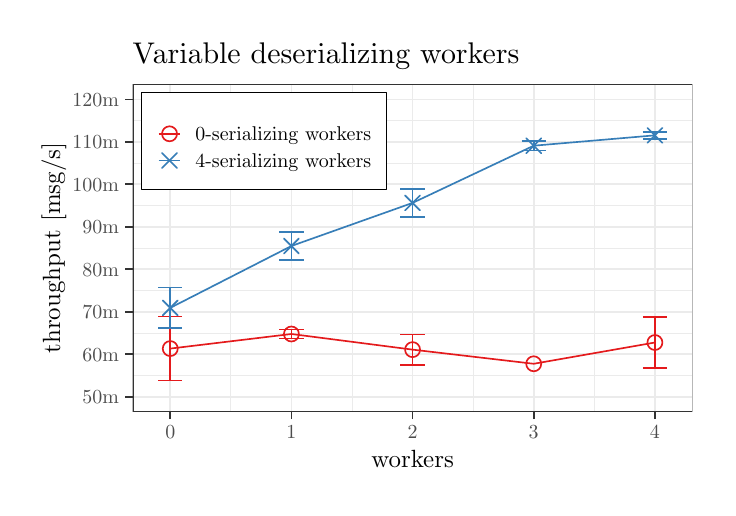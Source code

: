 % Created by tikzDevice version 0.12.3 on 2019-11-28 18:34:33
% !TEX encoding = UTF-8 Unicode
\begin{tikzpicture}[x=1pt,y=1pt]
\definecolor{fillColor}{RGB}{255,255,255}
\path[use as bounding box,fill=fillColor,fill opacity=0.00] (0,0) rectangle (245.72,166.22);
\begin{scope}
\path[clip] (  0.00,  0.00) rectangle (245.72,166.22);
\definecolor{drawColor}{RGB}{255,255,255}
\definecolor{fillColor}{RGB}{255,255,255}

\path[draw=drawColor,line width= 0.6pt,line join=round,line cap=round,fill=fillColor] (  0.00,  0.00) rectangle (245.72,166.22);
\end{scope}
\begin{scope}
\path[clip] ( 37.94, 27.51) rectangle (240.22,145.68);
\definecolor{fillColor}{RGB}{255,255,255}

\path[fill=fillColor] ( 37.94, 27.51) rectangle (240.22,145.68);
\definecolor{drawColor}{gray}{0.92}

\path[draw=drawColor,line width= 0.3pt,line join=round] ( 37.94, 40.55) --
	(240.22, 40.55);

\path[draw=drawColor,line width= 0.3pt,line join=round] ( 37.94, 55.90) --
	(240.22, 55.90);

\path[draw=drawColor,line width= 0.3pt,line join=round] ( 37.94, 71.25) --
	(240.22, 71.25);

\path[draw=drawColor,line width= 0.3pt,line join=round] ( 37.94, 86.59) --
	(240.22, 86.59);

\path[draw=drawColor,line width= 0.3pt,line join=round] ( 37.94,101.94) --
	(240.22,101.94);

\path[draw=drawColor,line width= 0.3pt,line join=round] ( 37.94,117.29) --
	(240.22,117.29);

\path[draw=drawColor,line width= 0.3pt,line join=round] ( 37.94,132.64) --
	(240.22,132.64);

\path[draw=drawColor,line width= 0.3pt,line join=round] ( 73.41, 27.51) --
	( 73.41,145.68);

\path[draw=drawColor,line width= 0.3pt,line join=round] (117.19, 27.51) --
	(117.19,145.68);

\path[draw=drawColor,line width= 0.3pt,line join=round] (160.97, 27.51) --
	(160.97,145.68);

\path[draw=drawColor,line width= 0.3pt,line join=round] (204.75, 27.51) --
	(204.75,145.68);

\path[draw=drawColor,line width= 0.6pt,line join=round] ( 37.94, 32.88) --
	(240.22, 32.88);

\path[draw=drawColor,line width= 0.6pt,line join=round] ( 37.94, 48.23) --
	(240.22, 48.23);

\path[draw=drawColor,line width= 0.6pt,line join=round] ( 37.94, 63.57) --
	(240.22, 63.57);

\path[draw=drawColor,line width= 0.6pt,line join=round] ( 37.94, 78.92) --
	(240.22, 78.92);

\path[draw=drawColor,line width= 0.6pt,line join=round] ( 37.94, 94.27) --
	(240.22, 94.27);

\path[draw=drawColor,line width= 0.6pt,line join=round] ( 37.94,109.62) --
	(240.22,109.62);

\path[draw=drawColor,line width= 0.6pt,line join=round] ( 37.94,124.96) --
	(240.22,124.96);

\path[draw=drawColor,line width= 0.6pt,line join=round] ( 37.94,140.31) --
	(240.22,140.31);

\path[draw=drawColor,line width= 0.6pt,line join=round] ( 51.52, 27.51) --
	( 51.52,145.68);

\path[draw=drawColor,line width= 0.6pt,line join=round] ( 95.30, 27.51) --
	( 95.30,145.68);

\path[draw=drawColor,line width= 0.6pt,line join=round] (139.08, 27.51) --
	(139.08,145.68);

\path[draw=drawColor,line width= 0.6pt,line join=round] (182.86, 27.51) --
	(182.86,145.68);

\path[draw=drawColor,line width= 0.6pt,line join=round] (226.65, 27.51) --
	(226.65,145.68);
\definecolor{drawColor}{RGB}{228,26,28}

\path[draw=drawColor,line width= 0.6pt,line join=round] ( 51.52, 50.26) --
	( 95.30, 55.53) --
	(139.08, 49.88) --
	(182.86, 44.77) --
	(226.65, 52.45);
\definecolor{drawColor}{RGB}{55,126,184}

\path[draw=drawColor,line width= 0.6pt,line join=round] ( 51.52, 64.97) --
	( 95.30, 87.33) --
	(139.08,102.90) --
	(182.86,123.57) --
	(226.65,127.31);
\definecolor{drawColor}{RGB}{228,26,28}

\path[draw=drawColor,line width= 0.6pt,line join=round,line cap=round] ( 51.52, 50.26) circle (  2.71);

\path[draw=drawColor,line width= 0.6pt,line join=round,line cap=round] ( 95.30, 55.53) circle (  2.71);

\path[draw=drawColor,line width= 0.6pt,line join=round,line cap=round] (139.08, 49.88) circle (  2.71);

\path[draw=drawColor,line width= 0.6pt,line join=round,line cap=round] (182.86, 44.77) circle (  2.71);

\path[draw=drawColor,line width= 0.6pt,line join=round,line cap=round] (226.65, 52.45) circle (  2.71);
\definecolor{drawColor}{RGB}{55,126,184}

\path[draw=drawColor,line width= 0.6pt,line join=round,line cap=round] ( 48.81, 62.26) -- ( 54.23, 67.68);

\path[draw=drawColor,line width= 0.6pt,line join=round,line cap=round] ( 48.81, 67.68) -- ( 54.23, 62.26);

\path[draw=drawColor,line width= 0.6pt,line join=round,line cap=round] ( 92.59, 84.61) -- ( 98.01, 90.04);

\path[draw=drawColor,line width= 0.6pt,line join=round,line cap=round] ( 92.59, 90.04) -- ( 98.01, 84.61);

\path[draw=drawColor,line width= 0.6pt,line join=round,line cap=round] (136.37,100.19) -- (141.79,105.61);

\path[draw=drawColor,line width= 0.6pt,line join=round,line cap=round] (136.37,105.61) -- (141.79,100.19);

\path[draw=drawColor,line width= 0.6pt,line join=round,line cap=round] (180.15,120.86) -- (185.57,126.28);

\path[draw=drawColor,line width= 0.6pt,line join=round,line cap=round] (180.15,126.28) -- (185.57,120.86);

\path[draw=drawColor,line width= 0.6pt,line join=round,line cap=round] (223.93,124.60) -- (229.36,130.02);

\path[draw=drawColor,line width= 0.6pt,line join=round,line cap=round] (223.93,130.02) -- (229.36,124.60);
\definecolor{drawColor}{RGB}{228,26,28}

\path[draw=drawColor,line width= 0.6pt,line join=round] ( 47.14, 61.82) --
	( 55.89, 61.82);

\path[draw=drawColor,line width= 0.6pt,line join=round] ( 51.52, 61.82) --
	( 51.52, 38.69);

\path[draw=drawColor,line width= 0.6pt,line join=round] ( 47.14, 38.69) --
	( 55.89, 38.69);

\path[draw=drawColor,line width= 0.6pt,line join=round] ( 90.92, 57.21) --
	( 99.68, 57.21);

\path[draw=drawColor,line width= 0.6pt,line join=round] ( 95.30, 57.21) --
	( 95.30, 53.86);

\path[draw=drawColor,line width= 0.6pt,line join=round] ( 90.92, 53.86) --
	( 99.68, 53.86);

\path[draw=drawColor,line width= 0.6pt,line join=round] (134.70, 55.34) --
	(143.46, 55.34);

\path[draw=drawColor,line width= 0.6pt,line join=round] (139.08, 55.34) --
	(139.08, 44.42);

\path[draw=drawColor,line width= 0.6pt,line join=round] (134.70, 44.42) --
	(143.46, 44.42);

\path[draw=drawColor,line width= 0.6pt,line join=round] (222.27, 61.62) --
	(231.02, 61.62);

\path[draw=drawColor,line width= 0.6pt,line join=round] (226.65, 61.62) --
	(226.65, 43.28);

\path[draw=drawColor,line width= 0.6pt,line join=round] (222.27, 43.28) --
	(231.02, 43.28);
\definecolor{drawColor}{RGB}{55,126,184}

\path[draw=drawColor,line width= 0.6pt,line join=round] ( 47.14, 72.27) --
	( 55.89, 72.27);

\path[draw=drawColor,line width= 0.6pt,line join=round] ( 51.52, 72.27) --
	( 51.52, 57.67);

\path[draw=drawColor,line width= 0.6pt,line join=round] ( 47.14, 57.67) --
	( 55.89, 57.67);

\path[draw=drawColor,line width= 0.6pt,line join=round] ( 90.92, 92.39) --
	( 99.68, 92.39);

\path[draw=drawColor,line width= 0.6pt,line join=round] ( 95.30, 92.39) --
	( 95.30, 82.26);

\path[draw=drawColor,line width= 0.6pt,line join=round] ( 90.92, 82.26) --
	( 99.68, 82.26);

\path[draw=drawColor,line width= 0.6pt,line join=round] (134.70,108.04) --
	(143.46,108.04);

\path[draw=drawColor,line width= 0.6pt,line join=round] (139.08,108.04) --
	(139.08, 97.76);

\path[draw=drawColor,line width= 0.6pt,line join=round] (134.70, 97.76) --
	(143.46, 97.76);

\path[draw=drawColor,line width= 0.6pt,line join=round] (178.48,125.32) --
	(187.24,125.32);

\path[draw=drawColor,line width= 0.6pt,line join=round] (182.86,125.32) --
	(182.86,121.82);

\path[draw=drawColor,line width= 0.6pt,line join=round] (178.48,121.82) --
	(187.24,121.82);

\path[draw=drawColor,line width= 0.6pt,line join=round] (222.27,128.54) --
	(231.02,128.54);

\path[draw=drawColor,line width= 0.6pt,line join=round] (226.65,128.54) --
	(226.65,126.07);

\path[draw=drawColor,line width= 0.6pt,line join=round] (222.27,126.07) --
	(231.02,126.07);
\definecolor{drawColor}{gray}{0.20}

\path[draw=drawColor,line width= 0.6pt,line join=round,line cap=round] ( 37.94, 27.51) rectangle (240.22,145.68);
\end{scope}
\begin{scope}
\path[clip] (  0.00,  0.00) rectangle (245.72,166.22);
\definecolor{drawColor}{gray}{0.30}

\node[text=drawColor,anchor=base east,inner sep=0pt, outer sep=0pt, scale=  0.72] at ( 32.99, 30.40) {50m};

\node[text=drawColor,anchor=base east,inner sep=0pt, outer sep=0pt, scale=  0.72] at ( 32.99, 45.75) {60m};

\node[text=drawColor,anchor=base east,inner sep=0pt, outer sep=0pt, scale=  0.72] at ( 32.99, 61.09) {70m};

\node[text=drawColor,anchor=base east,inner sep=0pt, outer sep=0pt, scale=  0.72] at ( 32.99, 76.44) {80m};

\node[text=drawColor,anchor=base east,inner sep=0pt, outer sep=0pt, scale=  0.72] at ( 32.99, 91.79) {90m};

\node[text=drawColor,anchor=base east,inner sep=0pt, outer sep=0pt, scale=  0.72] at ( 32.99,107.14) {100m};

\node[text=drawColor,anchor=base east,inner sep=0pt, outer sep=0pt, scale=  0.72] at ( 32.99,122.48) {110m};

\node[text=drawColor,anchor=base east,inner sep=0pt, outer sep=0pt, scale=  0.72] at ( 32.99,137.83) {120m};
\end{scope}
\begin{scope}
\path[clip] (  0.00,  0.00) rectangle (245.72,166.22);
\definecolor{drawColor}{gray}{0.20}

\path[draw=drawColor,line width= 0.6pt,line join=round] ( 35.19, 32.88) --
	( 37.94, 32.88);

\path[draw=drawColor,line width= 0.6pt,line join=round] ( 35.19, 48.23) --
	( 37.94, 48.23);

\path[draw=drawColor,line width= 0.6pt,line join=round] ( 35.19, 63.57) --
	( 37.94, 63.57);

\path[draw=drawColor,line width= 0.6pt,line join=round] ( 35.19, 78.92) --
	( 37.94, 78.92);

\path[draw=drawColor,line width= 0.6pt,line join=round] ( 35.19, 94.27) --
	( 37.94, 94.27);

\path[draw=drawColor,line width= 0.6pt,line join=round] ( 35.19,109.62) --
	( 37.94,109.62);

\path[draw=drawColor,line width= 0.6pt,line join=round] ( 35.19,124.96) --
	( 37.94,124.96);

\path[draw=drawColor,line width= 0.6pt,line join=round] ( 35.19,140.31) --
	( 37.94,140.31);
\end{scope}
\begin{scope}
\path[clip] (  0.00,  0.00) rectangle (245.72,166.22);
\definecolor{drawColor}{gray}{0.20}

\path[draw=drawColor,line width= 0.6pt,line join=round] ( 51.52, 24.76) --
	( 51.52, 27.51);

\path[draw=drawColor,line width= 0.6pt,line join=round] ( 95.30, 24.76) --
	( 95.30, 27.51);

\path[draw=drawColor,line width= 0.6pt,line join=round] (139.08, 24.76) --
	(139.08, 27.51);

\path[draw=drawColor,line width= 0.6pt,line join=round] (182.86, 24.76) --
	(182.86, 27.51);

\path[draw=drawColor,line width= 0.6pt,line join=round] (226.65, 24.76) --
	(226.65, 27.51);
\end{scope}
\begin{scope}
\path[clip] (  0.00,  0.00) rectangle (245.72,166.22);
\definecolor{drawColor}{gray}{0.30}

\node[text=drawColor,anchor=base,inner sep=0pt, outer sep=0pt, scale=  0.72] at ( 51.52, 17.60) {0};

\node[text=drawColor,anchor=base,inner sep=0pt, outer sep=0pt, scale=  0.72] at ( 95.30, 17.60) {1};

\node[text=drawColor,anchor=base,inner sep=0pt, outer sep=0pt, scale=  0.72] at (139.08, 17.60) {2};

\node[text=drawColor,anchor=base,inner sep=0pt, outer sep=0pt, scale=  0.72] at (182.86, 17.60) {3};

\node[text=drawColor,anchor=base,inner sep=0pt, outer sep=0pt, scale=  0.72] at (226.65, 17.60) {4};
\end{scope}
\begin{scope}
\path[clip] (  0.00,  0.00) rectangle (245.72,166.22);
\definecolor{drawColor}{RGB}{0,0,0}

\node[text=drawColor,anchor=base,inner sep=0pt, outer sep=0pt, scale=  0.90] at (139.08,  7.25) {workers};
\end{scope}
\begin{scope}
\path[clip] (  0.00,  0.00) rectangle (245.72,166.22);
\definecolor{drawColor}{RGB}{0,0,0}

\node[text=drawColor,rotate= 90.00,anchor=base,inner sep=0pt, outer sep=0pt, scale=  0.90] at ( 11.70, 86.59) {throughput [msg/s]};
\end{scope}
\begin{scope}
\path[clip] (  0.00,  0.00) rectangle (245.72,166.22);
\definecolor{drawColor}{RGB}{0,0,0}
\definecolor{fillColor}{RGB}{255,255,255}

\path[draw=drawColor,line width= 0.3pt,line join=round,line cap=round,fill=fillColor] ( 40.94,107.91) rectangle (129.60,142.68);
\end{scope}
\begin{scope}
\path[clip] (  0.00,  0.00) rectangle (245.72,166.22);
\definecolor{fillColor}{RGB}{255,255,255}

\path[fill=fillColor] ( 46.44,123.05) rectangle ( 56.08,132.68);
\end{scope}
\begin{scope}
\path[clip] (  0.00,  0.00) rectangle (245.72,166.22);
\definecolor{drawColor}{RGB}{228,26,28}

\path[draw=drawColor,line width= 0.6pt,line join=round] ( 47.41,127.87) -- ( 55.12,127.87);
\end{scope}
\begin{scope}
\path[clip] (  0.00,  0.00) rectangle (245.72,166.22);
\definecolor{drawColor}{RGB}{228,26,28}

\path[draw=drawColor,line width= 0.6pt,line join=round,line cap=round] ( 51.26,127.87) circle (  2.71);
\end{scope}
\begin{scope}
\path[clip] (  0.00,  0.00) rectangle (245.72,166.22);
\definecolor{drawColor}{RGB}{228,26,28}

\path[draw=drawColor,line width= 0.6pt,line join=round] ( 47.41,127.87) -- ( 55.12,127.87);
\end{scope}
\begin{scope}
\path[clip] (  0.00,  0.00) rectangle (245.72,166.22);
\definecolor{fillColor}{RGB}{255,255,255}

\path[fill=fillColor] ( 46.44,113.41) rectangle ( 56.08,123.05);
\end{scope}
\begin{scope}
\path[clip] (  0.00,  0.00) rectangle (245.72,166.22);
\definecolor{drawColor}{RGB}{55,126,184}

\path[draw=drawColor,line width= 0.6pt,line join=round] ( 47.41,118.23) -- ( 55.12,118.23);
\end{scope}
\begin{scope}
\path[clip] (  0.00,  0.00) rectangle (245.72,166.22);
\definecolor{drawColor}{RGB}{55,126,184}

\path[draw=drawColor,line width= 0.6pt,line join=round,line cap=round] ( 48.55,115.52) -- ( 53.97,120.94);

\path[draw=drawColor,line width= 0.6pt,line join=round,line cap=round] ( 48.55,120.94) -- ( 53.97,115.52);
\end{scope}
\begin{scope}
\path[clip] (  0.00,  0.00) rectangle (245.72,166.22);
\definecolor{drawColor}{RGB}{55,126,184}

\path[draw=drawColor,line width= 0.6pt,line join=round] ( 47.41,118.23) -- ( 55.12,118.23);
\end{scope}
\begin{scope}
\path[clip] (  0.00,  0.00) rectangle (245.72,166.22);
\definecolor{drawColor}{RGB}{0,0,0}

\node[text=drawColor,anchor=base west,inner sep=0pt, outer sep=0pt, scale=  0.72] at ( 60.58,125.39) {0-serializing workers};
\end{scope}
\begin{scope}
\path[clip] (  0.00,  0.00) rectangle (245.72,166.22);
\definecolor{drawColor}{RGB}{0,0,0}

\node[text=drawColor,anchor=base west,inner sep=0pt, outer sep=0pt, scale=  0.72] at ( 60.58,115.75) {4-serializing workers};
\end{scope}
\begin{scope}
\path[clip] (  0.00,  0.00) rectangle (245.72,166.22);
\definecolor{drawColor}{RGB}{0,0,0}

\node[text=drawColor,anchor=base west,inner sep=0pt, outer sep=0pt, scale=  1.08] at ( 37.94,153.28) {Variable deserializing workers};
\end{scope}
\end{tikzpicture}
